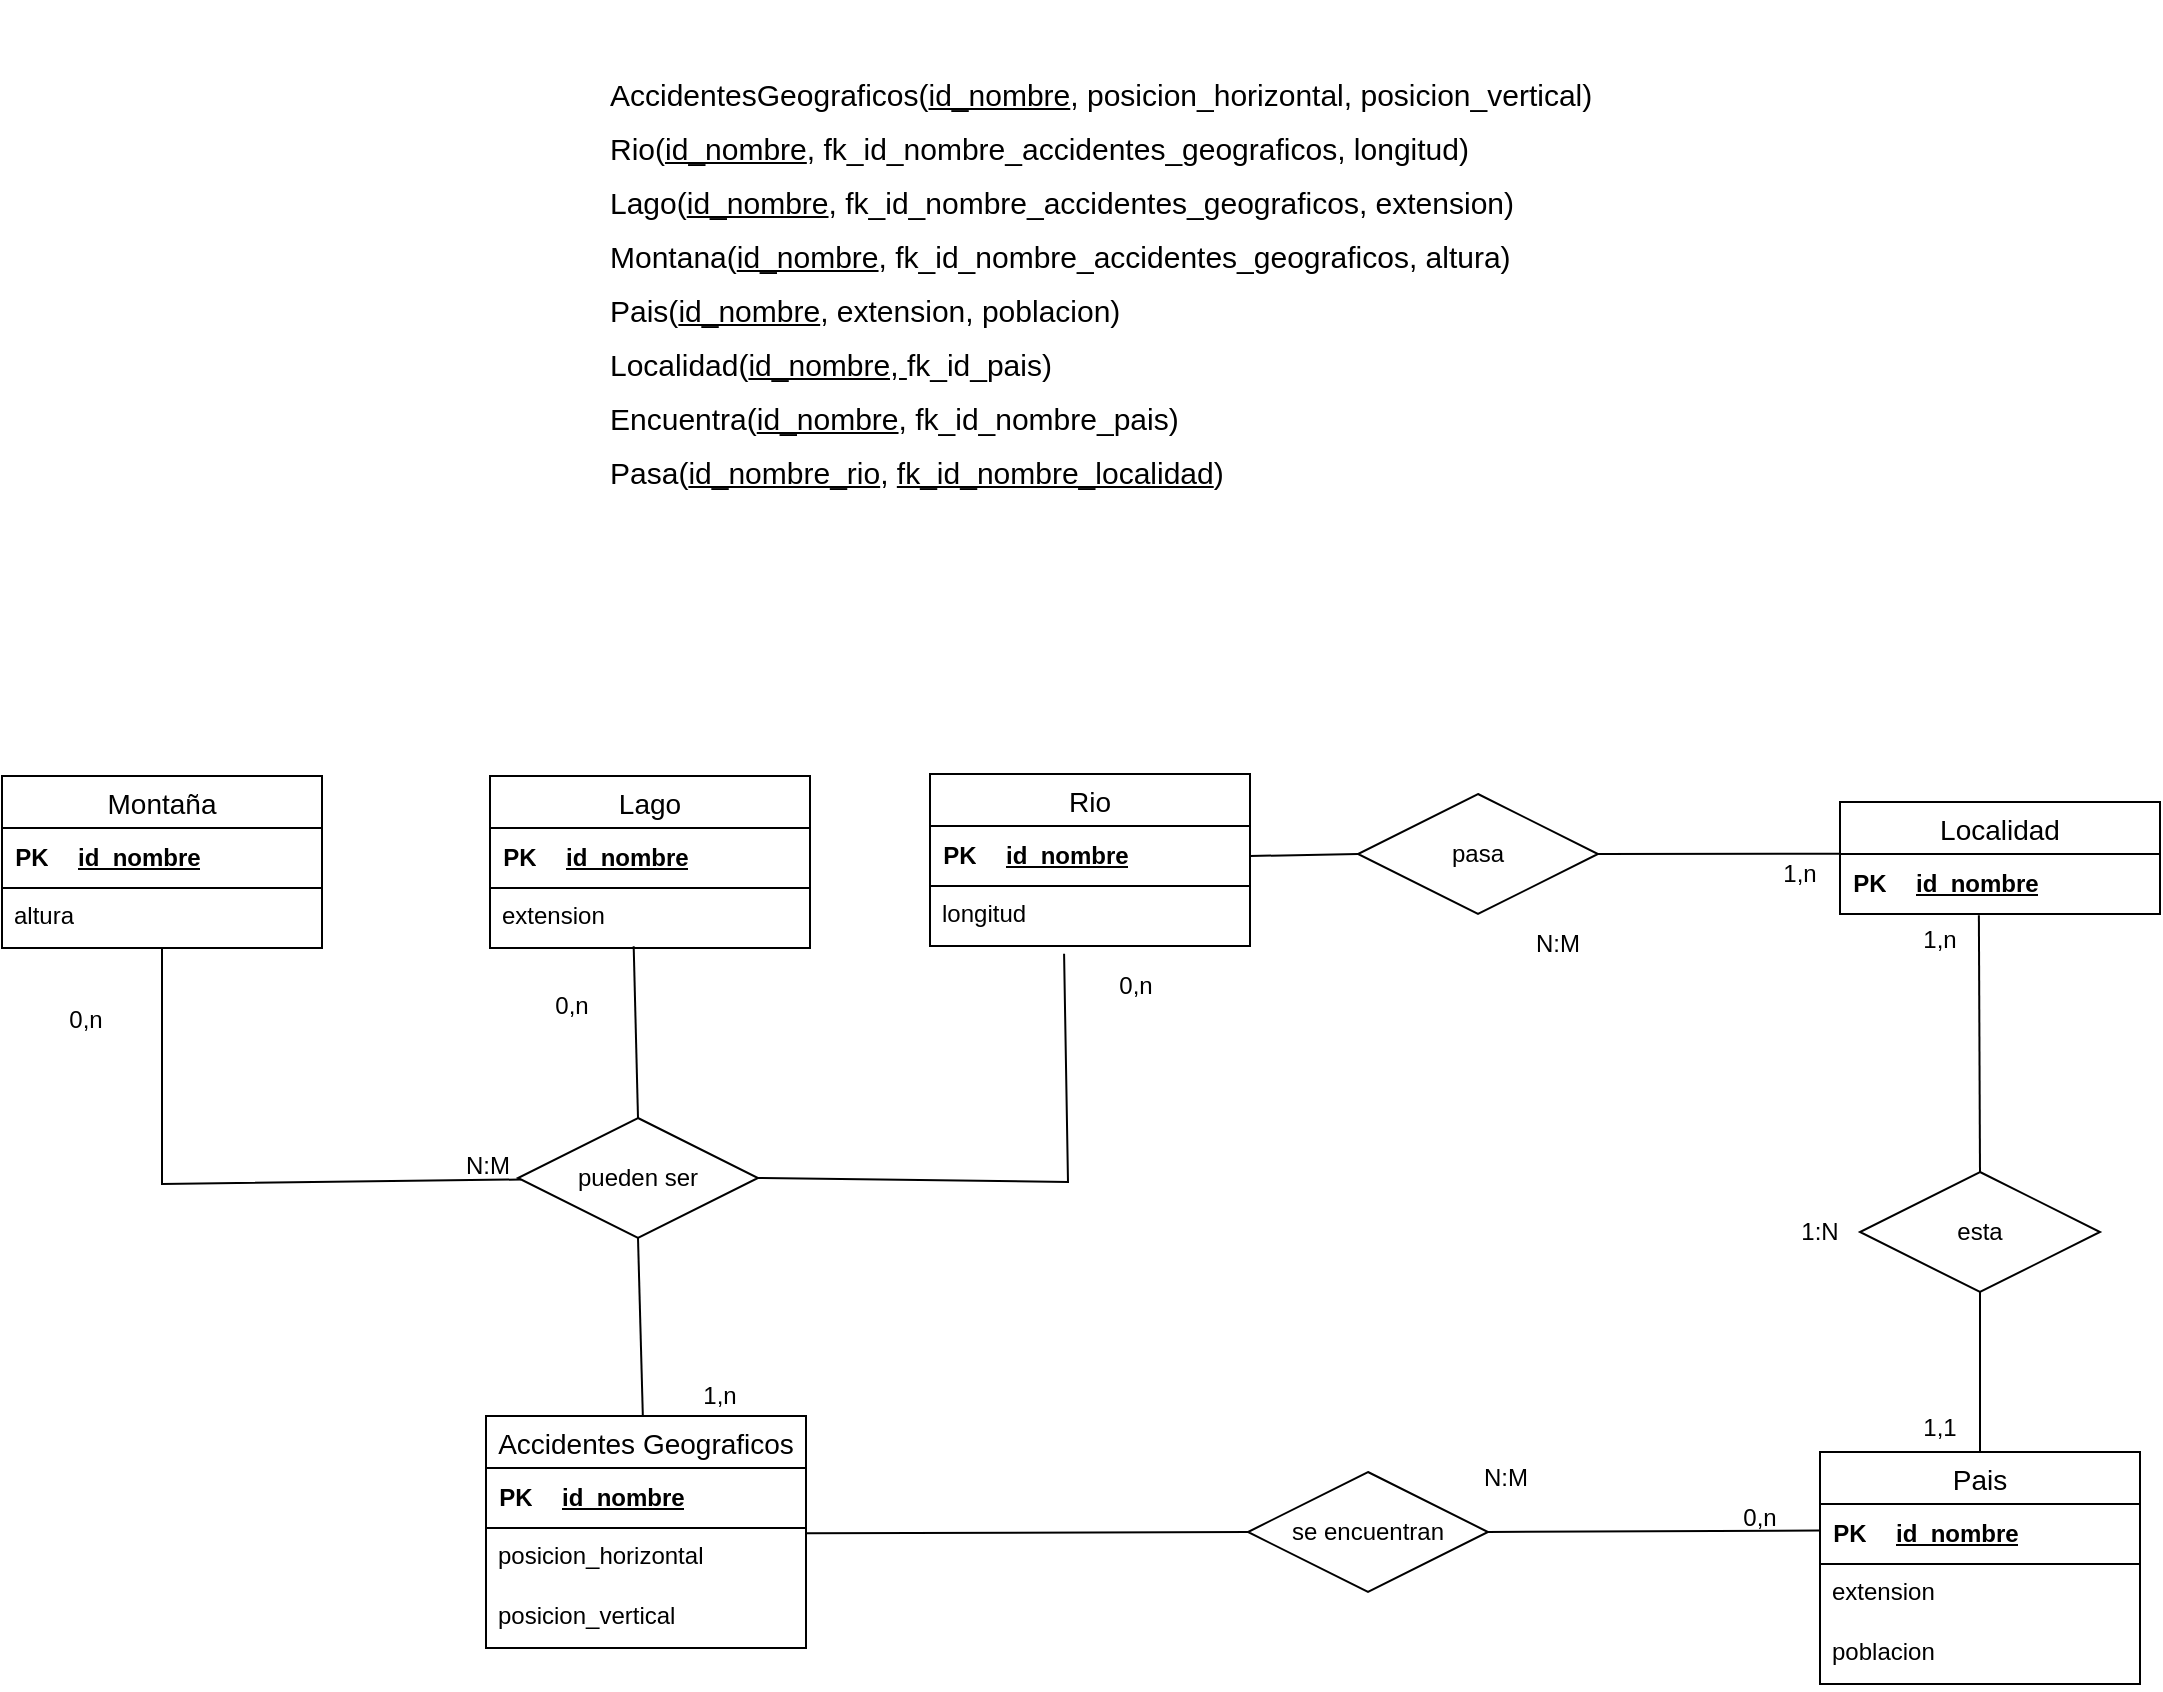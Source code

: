 <mxfile version="22.0.4" type="github">
  <diagram name="Pàgina-1" id="fNuKYipohuwmBNW-ummW">
    <mxGraphModel dx="2886" dy="2299" grid="0" gridSize="10" guides="1" tooltips="1" connect="1" arrows="1" fold="1" page="1" pageScale="1" pageWidth="827" pageHeight="1169" math="0" shadow="0">
      <root>
        <mxCell id="0" />
        <mxCell id="1" parent="0" />
        <mxCell id="CC2uQ2NCxqGmEXAUNFs_-1" value="Accidentes Geograficos" style="swimlane;fontStyle=0;childLayout=stackLayout;horizontal=1;startSize=26;horizontalStack=0;resizeParent=1;resizeParentMax=0;resizeLast=0;collapsible=1;marginBottom=0;align=center;fontSize=14;" parent="1" vertex="1">
          <mxGeometry x="-345" y="-384" width="160" height="116" as="geometry" />
        </mxCell>
        <mxCell id="CC2uQ2NCxqGmEXAUNFs_-29" value="" style="shape=table;startSize=0;container=1;collapsible=1;childLayout=tableLayout;fixedRows=1;rowLines=0;fontStyle=0;align=center;resizeLast=1;strokeColor=none;fillColor=none;collapsible=0;" parent="CC2uQ2NCxqGmEXAUNFs_-1" vertex="1">
          <mxGeometry y="26" width="160" height="30" as="geometry" />
        </mxCell>
        <mxCell id="CC2uQ2NCxqGmEXAUNFs_-30" value="" style="shape=tableRow;horizontal=0;startSize=0;swimlaneHead=0;swimlaneBody=0;fillColor=none;collapsible=0;dropTarget=0;points=[[0,0.5],[1,0.5]];portConstraint=eastwest;top=0;left=0;right=0;bottom=1;" parent="CC2uQ2NCxqGmEXAUNFs_-29" vertex="1">
          <mxGeometry width="160" height="30" as="geometry" />
        </mxCell>
        <mxCell id="CC2uQ2NCxqGmEXAUNFs_-31" value="PK" style="shape=partialRectangle;connectable=0;fillColor=none;top=0;left=0;bottom=0;right=0;fontStyle=1;overflow=hidden;whiteSpace=wrap;html=1;" parent="CC2uQ2NCxqGmEXAUNFs_-30" vertex="1">
          <mxGeometry width="30" height="30" as="geometry">
            <mxRectangle width="30" height="30" as="alternateBounds" />
          </mxGeometry>
        </mxCell>
        <mxCell id="CC2uQ2NCxqGmEXAUNFs_-32" value="id_nombre" style="shape=partialRectangle;connectable=0;fillColor=none;top=0;left=0;bottom=0;right=0;align=left;spacingLeft=6;fontStyle=5;overflow=hidden;whiteSpace=wrap;html=1;" parent="CC2uQ2NCxqGmEXAUNFs_-30" vertex="1">
          <mxGeometry x="30" width="130" height="30" as="geometry">
            <mxRectangle width="130" height="30" as="alternateBounds" />
          </mxGeometry>
        </mxCell>
        <mxCell id="CC2uQ2NCxqGmEXAUNFs_-2" value="posicion_horizontal" style="text;strokeColor=none;fillColor=none;spacingLeft=4;spacingRight=4;overflow=hidden;rotatable=0;points=[[0,0.5],[1,0.5]];portConstraint=eastwest;fontSize=12;whiteSpace=wrap;html=1;" parent="CC2uQ2NCxqGmEXAUNFs_-1" vertex="1">
          <mxGeometry y="56" width="160" height="30" as="geometry" />
        </mxCell>
        <mxCell id="CC2uQ2NCxqGmEXAUNFs_-3" value="posicion_vertical" style="text;strokeColor=none;fillColor=none;spacingLeft=4;spacingRight=4;overflow=hidden;rotatable=0;points=[[0,0.5],[1,0.5]];portConstraint=eastwest;fontSize=12;whiteSpace=wrap;html=1;" parent="CC2uQ2NCxqGmEXAUNFs_-1" vertex="1">
          <mxGeometry y="86" width="160" height="30" as="geometry" />
        </mxCell>
        <mxCell id="CC2uQ2NCxqGmEXAUNFs_-21" value="Pais" style="swimlane;fontStyle=0;childLayout=stackLayout;horizontal=1;startSize=26;horizontalStack=0;resizeParent=1;resizeParentMax=0;resizeLast=0;collapsible=1;marginBottom=0;align=center;fontSize=14;" parent="1" vertex="1">
          <mxGeometry x="322" y="-366" width="160" height="116" as="geometry" />
        </mxCell>
        <mxCell id="CC2uQ2NCxqGmEXAUNFs_-46" value="" style="shape=table;startSize=0;container=1;collapsible=1;childLayout=tableLayout;fixedRows=1;rowLines=0;fontStyle=0;align=center;resizeLast=1;strokeColor=none;fillColor=none;collapsible=0;" parent="CC2uQ2NCxqGmEXAUNFs_-21" vertex="1">
          <mxGeometry y="26" width="160" height="30" as="geometry" />
        </mxCell>
        <mxCell id="CC2uQ2NCxqGmEXAUNFs_-47" value="" style="shape=tableRow;horizontal=0;startSize=0;swimlaneHead=0;swimlaneBody=0;fillColor=none;collapsible=0;dropTarget=0;points=[[0,0.5],[1,0.5]];portConstraint=eastwest;top=0;left=0;right=0;bottom=1;" parent="CC2uQ2NCxqGmEXAUNFs_-46" vertex="1">
          <mxGeometry width="160" height="30" as="geometry" />
        </mxCell>
        <mxCell id="CC2uQ2NCxqGmEXAUNFs_-48" value="PK" style="shape=partialRectangle;connectable=0;fillColor=none;top=0;left=0;bottom=0;right=0;fontStyle=1;overflow=hidden;whiteSpace=wrap;html=1;" parent="CC2uQ2NCxqGmEXAUNFs_-47" vertex="1">
          <mxGeometry width="30" height="30" as="geometry">
            <mxRectangle width="30" height="30" as="alternateBounds" />
          </mxGeometry>
        </mxCell>
        <mxCell id="CC2uQ2NCxqGmEXAUNFs_-49" value="id_nombre" style="shape=partialRectangle;connectable=0;fillColor=none;top=0;left=0;bottom=0;right=0;align=left;spacingLeft=6;fontStyle=5;overflow=hidden;whiteSpace=wrap;html=1;" parent="CC2uQ2NCxqGmEXAUNFs_-47" vertex="1">
          <mxGeometry x="30" width="130" height="30" as="geometry">
            <mxRectangle width="130" height="30" as="alternateBounds" />
          </mxGeometry>
        </mxCell>
        <mxCell id="CC2uQ2NCxqGmEXAUNFs_-22" value="extension" style="text;strokeColor=none;fillColor=none;spacingLeft=4;spacingRight=4;overflow=hidden;rotatable=0;points=[[0,0.5],[1,0.5]];portConstraint=eastwest;fontSize=12;whiteSpace=wrap;html=1;" parent="CC2uQ2NCxqGmEXAUNFs_-21" vertex="1">
          <mxGeometry y="56" width="160" height="30" as="geometry" />
        </mxCell>
        <mxCell id="CC2uQ2NCxqGmEXAUNFs_-23" value="poblacion" style="text;strokeColor=none;fillColor=none;spacingLeft=4;spacingRight=4;overflow=hidden;rotatable=0;points=[[0,0.5],[1,0.5]];portConstraint=eastwest;fontSize=12;whiteSpace=wrap;html=1;" parent="CC2uQ2NCxqGmEXAUNFs_-21" vertex="1">
          <mxGeometry y="86" width="160" height="30" as="geometry" />
        </mxCell>
        <mxCell id="CC2uQ2NCxqGmEXAUNFs_-25" value="Localidad" style="swimlane;fontStyle=0;childLayout=stackLayout;horizontal=1;startSize=26;horizontalStack=0;resizeParent=1;resizeParentMax=0;resizeLast=0;collapsible=1;marginBottom=0;align=center;fontSize=14;" parent="1" vertex="1">
          <mxGeometry x="332" y="-691" width="160" height="56" as="geometry" />
        </mxCell>
        <mxCell id="CC2uQ2NCxqGmEXAUNFs_-50" value="" style="shape=table;startSize=0;container=1;collapsible=1;childLayout=tableLayout;fixedRows=1;rowLines=0;fontStyle=0;align=center;resizeLast=1;strokeColor=none;fillColor=none;collapsible=0;" parent="CC2uQ2NCxqGmEXAUNFs_-25" vertex="1">
          <mxGeometry y="26" width="160" height="30" as="geometry" />
        </mxCell>
        <mxCell id="CC2uQ2NCxqGmEXAUNFs_-51" value="" style="shape=tableRow;horizontal=0;startSize=0;swimlaneHead=0;swimlaneBody=0;fillColor=none;collapsible=0;dropTarget=0;points=[[0,0.5],[1,0.5]];portConstraint=eastwest;top=0;left=0;right=0;bottom=1;" parent="CC2uQ2NCxqGmEXAUNFs_-50" vertex="1">
          <mxGeometry width="160" height="30" as="geometry" />
        </mxCell>
        <mxCell id="CC2uQ2NCxqGmEXAUNFs_-52" value="PK" style="shape=partialRectangle;connectable=0;fillColor=none;top=0;left=0;bottom=0;right=0;fontStyle=1;overflow=hidden;whiteSpace=wrap;html=1;" parent="CC2uQ2NCxqGmEXAUNFs_-51" vertex="1">
          <mxGeometry width="30" height="30" as="geometry">
            <mxRectangle width="30" height="30" as="alternateBounds" />
          </mxGeometry>
        </mxCell>
        <mxCell id="CC2uQ2NCxqGmEXAUNFs_-53" value="id_nombre" style="shape=partialRectangle;connectable=0;fillColor=none;top=0;left=0;bottom=0;right=0;align=left;spacingLeft=6;fontStyle=5;overflow=hidden;whiteSpace=wrap;html=1;" parent="CC2uQ2NCxqGmEXAUNFs_-51" vertex="1">
          <mxGeometry x="30" width="130" height="30" as="geometry">
            <mxRectangle width="130" height="30" as="alternateBounds" />
          </mxGeometry>
        </mxCell>
        <mxCell id="CC2uQ2NCxqGmEXAUNFs_-54" value="se encuentran" style="shape=rhombus;perimeter=rhombusPerimeter;whiteSpace=wrap;html=1;align=center;" parent="1" vertex="1">
          <mxGeometry x="36" y="-356" width="120" height="60" as="geometry" />
        </mxCell>
        <mxCell id="CC2uQ2NCxqGmEXAUNFs_-55" value="pasa" style="shape=rhombus;perimeter=rhombusPerimeter;whiteSpace=wrap;html=1;align=center;" parent="1" vertex="1">
          <mxGeometry x="91" y="-695" width="120" height="60" as="geometry" />
        </mxCell>
        <mxCell id="CC2uQ2NCxqGmEXAUNFs_-56" value="" style="endArrow=none;html=1;rounded=0;entryX=0.999;entryY=0.089;entryDx=0;entryDy=0;exitX=0;exitY=0.5;exitDx=0;exitDy=0;entryPerimeter=0;" parent="1" source="CC2uQ2NCxqGmEXAUNFs_-54" target="CC2uQ2NCxqGmEXAUNFs_-2" edge="1">
          <mxGeometry relative="1" as="geometry">
            <mxPoint x="-73" y="-316" as="sourcePoint" />
            <mxPoint x="407" y="-276" as="targetPoint" />
          </mxGeometry>
        </mxCell>
        <mxCell id="CC2uQ2NCxqGmEXAUNFs_-64" value="" style="endArrow=none;html=1;rounded=0;entryX=-0.001;entryY=0.443;entryDx=0;entryDy=0;exitX=1;exitY=0.5;exitDx=0;exitDy=0;entryPerimeter=0;" parent="1" source="CC2uQ2NCxqGmEXAUNFs_-54" target="CC2uQ2NCxqGmEXAUNFs_-47" edge="1">
          <mxGeometry relative="1" as="geometry">
            <mxPoint x="172" y="-196" as="sourcePoint" />
            <mxPoint x="332" y="-196" as="targetPoint" />
          </mxGeometry>
        </mxCell>
        <mxCell id="CC2uQ2NCxqGmEXAUNFs_-65" value="esta" style="shape=rhombus;perimeter=rhombusPerimeter;whiteSpace=wrap;html=1;align=center;" parent="1" vertex="1">
          <mxGeometry x="342" y="-506" width="120" height="60" as="geometry" />
        </mxCell>
        <mxCell id="CC2uQ2NCxqGmEXAUNFs_-66" value="" style="endArrow=none;html=1;rounded=0;entryX=0.5;entryY=0;entryDx=0;entryDy=0;exitX=0.434;exitY=1.021;exitDx=0;exitDy=0;exitPerimeter=0;" parent="1" source="CC2uQ2NCxqGmEXAUNFs_-51" target="CC2uQ2NCxqGmEXAUNFs_-65" edge="1">
          <mxGeometry relative="1" as="geometry">
            <mxPoint x="402" y="-586" as="sourcePoint" />
            <mxPoint x="192" y="-356" as="targetPoint" />
          </mxGeometry>
        </mxCell>
        <mxCell id="CC2uQ2NCxqGmEXAUNFs_-67" value="" style="endArrow=none;html=1;rounded=0;entryX=0.5;entryY=0;entryDx=0;entryDy=0;exitX=0.5;exitY=1;exitDx=0;exitDy=0;" parent="1" source="CC2uQ2NCxqGmEXAUNFs_-65" target="CC2uQ2NCxqGmEXAUNFs_-21" edge="1">
          <mxGeometry relative="1" as="geometry">
            <mxPoint x="372" y="-466" as="sourcePoint" />
            <mxPoint x="373" y="-383" as="targetPoint" />
          </mxGeometry>
        </mxCell>
        <mxCell id="CC2uQ2NCxqGmEXAUNFs_-68" value="1,n" style="text;html=1;strokeColor=none;fillColor=none;align=center;verticalAlign=middle;whiteSpace=wrap;rounded=0;" parent="1" vertex="1">
          <mxGeometry x="-258" y="-409" width="60" height="30" as="geometry" />
        </mxCell>
        <mxCell id="CC2uQ2NCxqGmEXAUNFs_-74" value="0,n" style="text;html=1;strokeColor=none;fillColor=none;align=center;verticalAlign=middle;whiteSpace=wrap;rounded=0;" parent="1" vertex="1">
          <mxGeometry x="262" y="-346" width="60" height="25" as="geometry" />
        </mxCell>
        <mxCell id="CC2uQ2NCxqGmEXAUNFs_-76" value="1,n" style="text;html=1;strokeColor=none;fillColor=none;align=center;verticalAlign=middle;whiteSpace=wrap;rounded=0;" parent="1" vertex="1">
          <mxGeometry x="352" y="-635" width="60" height="25" as="geometry" />
        </mxCell>
        <mxCell id="CC2uQ2NCxqGmEXAUNFs_-77" value="1:N" style="text;html=1;strokeColor=none;fillColor=none;align=center;verticalAlign=middle;whiteSpace=wrap;rounded=0;" parent="1" vertex="1">
          <mxGeometry x="292" y="-488.5" width="60" height="25" as="geometry" />
        </mxCell>
        <mxCell id="CC2uQ2NCxqGmEXAUNFs_-78" value="1,1" style="text;html=1;strokeColor=none;fillColor=none;align=center;verticalAlign=middle;whiteSpace=wrap;rounded=0;" parent="1" vertex="1">
          <mxGeometry x="352" y="-391" width="60" height="25" as="geometry" />
        </mxCell>
        <mxCell id="CC2uQ2NCxqGmEXAUNFs_-79" value="N:M" style="text;html=1;strokeColor=none;fillColor=none;align=center;verticalAlign=middle;whiteSpace=wrap;rounded=0;" parent="1" vertex="1">
          <mxGeometry x="135" y="-366" width="60" height="25" as="geometry" />
        </mxCell>
        <mxCell id="CC2uQ2NCxqGmEXAUNFs_-84" value="" style="endArrow=none;html=1;rounded=0;entryX=0;entryY=0.5;entryDx=0;entryDy=0;exitX=1;exitY=0.5;exitDx=0;exitDy=0;" parent="1" source="wyWxQNiuwEGUKCcVg-2b-4" target="CC2uQ2NCxqGmEXAUNFs_-55" edge="1">
          <mxGeometry relative="1" as="geometry">
            <mxPoint x="-48" y="-396" as="sourcePoint" />
            <mxPoint x="112" y="-396" as="targetPoint" />
            <Array as="points" />
          </mxGeometry>
        </mxCell>
        <mxCell id="CC2uQ2NCxqGmEXAUNFs_-85" value="" style="endArrow=none;html=1;rounded=0;exitX=1;exitY=0.5;exitDx=0;exitDy=0;entryX=-0.002;entryY=-0.003;entryDx=0;entryDy=0;entryPerimeter=0;" parent="1" source="CC2uQ2NCxqGmEXAUNFs_-55" target="CC2uQ2NCxqGmEXAUNFs_-51" edge="1">
          <mxGeometry relative="1" as="geometry">
            <mxPoint x="-48" y="-425" as="sourcePoint" />
            <mxPoint x="112" y="-425" as="targetPoint" />
          </mxGeometry>
        </mxCell>
        <mxCell id="CC2uQ2NCxqGmEXAUNFs_-87" value="N:M" style="text;html=1;strokeColor=none;fillColor=none;align=center;verticalAlign=middle;whiteSpace=wrap;rounded=0;" parent="1" vertex="1">
          <mxGeometry x="161" y="-635" width="60" height="30" as="geometry" />
        </mxCell>
        <mxCell id="CC2uQ2NCxqGmEXAUNFs_-88" value="1,n" style="text;html=1;strokeColor=none;fillColor=none;align=center;verticalAlign=middle;whiteSpace=wrap;rounded=0;" parent="1" vertex="1">
          <mxGeometry x="282" y="-670" width="60" height="30" as="geometry" />
        </mxCell>
        <mxCell id="gfX3S7Sh2GTJZkF-x7yi-2" value="&lt;div style=&quot;text-align: justify; line-height: 180%; font-size: 15px;&quot;&gt;&lt;font style=&quot;font-size: 15px;&quot;&gt;&lt;span style=&quot;background-color: initial;&quot;&gt;AccidentesGeograficos(&lt;/span&gt;&lt;u style=&quot;background-color: initial;&quot;&gt;id_nombre&lt;/u&gt;&lt;span style=&quot;background-color: initial;&quot;&gt;, posicion_horizontal, posicion_vertical)&lt;/span&gt;&lt;/font&gt;&lt;/div&gt;&lt;div style=&quot;text-align: justify; line-height: 180%; font-size: 15px;&quot;&gt;&lt;font style=&quot;font-size: 15px;&quot;&gt;&lt;span style=&quot;background-color: initial;&quot;&gt;Rio(&lt;/span&gt;&lt;u style=&quot;background-color: initial;&quot;&gt;id_nombre&lt;/u&gt;,&amp;nbsp;&lt;/font&gt;&lt;span style=&quot;background-color: initial;&quot;&gt;fk_id_nombre_accidentes_geograficos,&amp;nbsp;&lt;/span&gt;&lt;span style=&quot;background-color: initial;&quot;&gt;longitud)&lt;/span&gt;&lt;/div&gt;&lt;div style=&quot;text-align: justify; line-height: 180%; font-size: 15px;&quot;&gt;&lt;font style=&quot;font-size: 15px;&quot;&gt;&lt;span style=&quot;background-color: initial;&quot;&gt;Lago(&lt;/span&gt;&lt;u style=&quot;background-color: initial;&quot;&gt;id_nombre&lt;/u&gt;,&amp;nbsp;&lt;/font&gt;&lt;span style=&quot;background-color: initial;&quot;&gt;fk_id_nombre_accidentes_geograficos&lt;/span&gt;&lt;span style=&quot;background-color: initial;&quot;&gt;, extension)&lt;/span&gt;&lt;/div&gt;&lt;div style=&quot;text-align: justify; line-height: 180%; font-size: 15px;&quot;&gt;&lt;font style=&quot;font-size: 15px;&quot;&gt;&lt;span style=&quot;background-color: initial;&quot;&gt;Montana(&lt;/span&gt;&lt;u style=&quot;background-color: initial;&quot;&gt;id_nombre&lt;/u&gt;,&amp;nbsp;&lt;/font&gt;&lt;span style=&quot;background-color: initial;&quot;&gt;fk_id_nombre_accidentes_geograficos,&amp;nbsp;&lt;/span&gt;&lt;span style=&quot;background-color: initial;&quot;&gt;altura)&lt;/span&gt;&lt;/div&gt;&lt;div style=&quot;text-align: justify; line-height: 180%; font-size: 15px;&quot;&gt;&lt;font style=&quot;font-size: 15px;&quot;&gt;&lt;span style=&quot;background-color: initial;&quot;&gt;Pais(&lt;/span&gt;&lt;u style=&quot;background-color: initial;&quot;&gt;id_nombre&lt;/u&gt;&lt;span style=&quot;background-color: initial;&quot;&gt;, extension, poblacion)&lt;/span&gt;&lt;/font&gt;&lt;/div&gt;&lt;div style=&quot;text-align: justify; line-height: 180%; font-size: 15px;&quot;&gt;&lt;font style=&quot;font-size: 15px;&quot;&gt;Localidad(&lt;u style=&quot;border-color: var(--border-color); background-color: initial;&quot;&gt;id_nombre, &lt;/u&gt;&lt;span style=&quot;border-color: var(--border-color); background-color: initial;&quot;&gt;fk_id_pais&lt;/span&gt;&lt;span style=&quot;border-color: var(--border-color); background-color: initial;&quot;&gt;)&lt;/span&gt;&lt;span style=&quot;background-color: initial;&quot;&gt;&lt;br&gt;&lt;/span&gt;&lt;/font&gt;&lt;/div&gt;&lt;div style=&quot;text-align: justify; line-height: 180%; font-size: 15px;&quot;&gt;&lt;font style=&quot;font-size: 15px;&quot;&gt;&lt;span style=&quot;background-color: initial;&quot;&gt;Encuentra(&lt;/span&gt;&lt;u style=&quot;background-color: initial;&quot;&gt;id_nombre&lt;/u&gt;&lt;span style=&quot;background-color: initial;&quot;&gt;, fk_id_nombre_pais)&lt;/span&gt;&lt;/font&gt;&lt;/div&gt;&lt;div style=&quot;text-align: justify; line-height: 180%; font-size: 15px;&quot;&gt;&lt;font style=&quot;font-size: 15px;&quot;&gt;Pasa(&lt;u style=&quot;border-color: var(--border-color); background-color: initial;&quot;&gt;id_nombre_rio&lt;/u&gt;&lt;span style=&quot;border-color: var(--border-color); background-color: initial;&quot;&gt;,&amp;nbsp;&lt;u style=&quot;border-color: var(--border-color);&quot;&gt;fk_id_nombre_localidad&lt;/u&gt;)&lt;/span&gt;&lt;span style=&quot;background-color: initial;&quot;&gt;&lt;br&gt;&lt;/span&gt;&lt;/font&gt;&lt;/div&gt;" style="text;html=1;strokeColor=none;fillColor=none;align=left;verticalAlign=middle;whiteSpace=wrap;rounded=0;" parent="1" vertex="1">
          <mxGeometry x="-285" y="-1092" width="645" height="281" as="geometry" />
        </mxCell>
        <mxCell id="wyWxQNiuwEGUKCcVg-2b-2" value="Rio" style="swimlane;fontStyle=0;childLayout=stackLayout;horizontal=1;startSize=26;horizontalStack=0;resizeParent=1;resizeParentMax=0;resizeLast=0;collapsible=1;marginBottom=0;align=center;fontSize=14;" vertex="1" parent="1">
          <mxGeometry x="-123" y="-705" width="160" height="86" as="geometry" />
        </mxCell>
        <mxCell id="wyWxQNiuwEGUKCcVg-2b-3" value="" style="shape=table;startSize=0;container=1;collapsible=1;childLayout=tableLayout;fixedRows=1;rowLines=0;fontStyle=0;align=center;resizeLast=1;strokeColor=none;fillColor=none;collapsible=0;" vertex="1" parent="wyWxQNiuwEGUKCcVg-2b-2">
          <mxGeometry y="26" width="160" height="30" as="geometry" />
        </mxCell>
        <mxCell id="wyWxQNiuwEGUKCcVg-2b-4" value="" style="shape=tableRow;horizontal=0;startSize=0;swimlaneHead=0;swimlaneBody=0;fillColor=none;collapsible=0;dropTarget=0;points=[[0,0.5],[1,0.5]];portConstraint=eastwest;top=0;left=0;right=0;bottom=1;" vertex="1" parent="wyWxQNiuwEGUKCcVg-2b-3">
          <mxGeometry width="160" height="30" as="geometry" />
        </mxCell>
        <mxCell id="wyWxQNiuwEGUKCcVg-2b-5" value="PK" style="shape=partialRectangle;connectable=0;fillColor=none;top=0;left=0;bottom=0;right=0;fontStyle=1;overflow=hidden;whiteSpace=wrap;html=1;" vertex="1" parent="wyWxQNiuwEGUKCcVg-2b-4">
          <mxGeometry width="30" height="30" as="geometry">
            <mxRectangle width="30" height="30" as="alternateBounds" />
          </mxGeometry>
        </mxCell>
        <mxCell id="wyWxQNiuwEGUKCcVg-2b-6" value="id_nombre" style="shape=partialRectangle;connectable=0;fillColor=none;top=0;left=0;bottom=0;right=0;align=left;spacingLeft=6;fontStyle=5;overflow=hidden;whiteSpace=wrap;html=1;" vertex="1" parent="wyWxQNiuwEGUKCcVg-2b-4">
          <mxGeometry x="30" width="130" height="30" as="geometry">
            <mxRectangle width="130" height="30" as="alternateBounds" />
          </mxGeometry>
        </mxCell>
        <mxCell id="wyWxQNiuwEGUKCcVg-2b-7" value="longitud" style="text;strokeColor=none;fillColor=none;spacingLeft=4;spacingRight=4;overflow=hidden;rotatable=0;points=[[0,0.5],[1,0.5]];portConstraint=eastwest;fontSize=12;whiteSpace=wrap;html=1;" vertex="1" parent="wyWxQNiuwEGUKCcVg-2b-2">
          <mxGeometry y="56" width="160" height="30" as="geometry" />
        </mxCell>
        <mxCell id="wyWxQNiuwEGUKCcVg-2b-8" value="Lago" style="swimlane;fontStyle=0;childLayout=stackLayout;horizontal=1;startSize=26;horizontalStack=0;resizeParent=1;resizeParentMax=0;resizeLast=0;collapsible=1;marginBottom=0;align=center;fontSize=14;" vertex="1" parent="1">
          <mxGeometry x="-343" y="-704" width="160" height="86" as="geometry" />
        </mxCell>
        <mxCell id="wyWxQNiuwEGUKCcVg-2b-9" value="" style="shape=table;startSize=0;container=1;collapsible=1;childLayout=tableLayout;fixedRows=1;rowLines=0;fontStyle=0;align=center;resizeLast=1;strokeColor=none;fillColor=none;collapsible=0;" vertex="1" parent="wyWxQNiuwEGUKCcVg-2b-8">
          <mxGeometry y="26" width="160" height="30" as="geometry" />
        </mxCell>
        <mxCell id="wyWxQNiuwEGUKCcVg-2b-10" value="" style="shape=tableRow;horizontal=0;startSize=0;swimlaneHead=0;swimlaneBody=0;fillColor=none;collapsible=0;dropTarget=0;points=[[0,0.5],[1,0.5]];portConstraint=eastwest;top=0;left=0;right=0;bottom=1;" vertex="1" parent="wyWxQNiuwEGUKCcVg-2b-9">
          <mxGeometry width="160" height="30" as="geometry" />
        </mxCell>
        <mxCell id="wyWxQNiuwEGUKCcVg-2b-11" value="PK" style="shape=partialRectangle;connectable=0;fillColor=none;top=0;left=0;bottom=0;right=0;fontStyle=1;overflow=hidden;whiteSpace=wrap;html=1;" vertex="1" parent="wyWxQNiuwEGUKCcVg-2b-10">
          <mxGeometry width="30" height="30" as="geometry">
            <mxRectangle width="30" height="30" as="alternateBounds" />
          </mxGeometry>
        </mxCell>
        <mxCell id="wyWxQNiuwEGUKCcVg-2b-12" value="id_nombre" style="shape=partialRectangle;connectable=0;fillColor=none;top=0;left=0;bottom=0;right=0;align=left;spacingLeft=6;fontStyle=5;overflow=hidden;whiteSpace=wrap;html=1;" vertex="1" parent="wyWxQNiuwEGUKCcVg-2b-10">
          <mxGeometry x="30" width="130" height="30" as="geometry">
            <mxRectangle width="130" height="30" as="alternateBounds" />
          </mxGeometry>
        </mxCell>
        <mxCell id="wyWxQNiuwEGUKCcVg-2b-13" value="extension" style="text;strokeColor=none;fillColor=none;spacingLeft=4;spacingRight=4;overflow=hidden;rotatable=0;points=[[0,0.5],[1,0.5]];portConstraint=eastwest;fontSize=12;whiteSpace=wrap;html=1;" vertex="1" parent="wyWxQNiuwEGUKCcVg-2b-8">
          <mxGeometry y="56" width="160" height="30" as="geometry" />
        </mxCell>
        <mxCell id="wyWxQNiuwEGUKCcVg-2b-14" value="Montaña" style="swimlane;fontStyle=0;childLayout=stackLayout;horizontal=1;startSize=26;horizontalStack=0;resizeParent=1;resizeParentMax=0;resizeLast=0;collapsible=1;marginBottom=0;align=center;fontSize=14;" vertex="1" parent="1">
          <mxGeometry x="-587" y="-704" width="160" height="86" as="geometry" />
        </mxCell>
        <mxCell id="wyWxQNiuwEGUKCcVg-2b-15" value="" style="shape=table;startSize=0;container=1;collapsible=1;childLayout=tableLayout;fixedRows=1;rowLines=0;fontStyle=0;align=center;resizeLast=1;strokeColor=none;fillColor=none;collapsible=0;" vertex="1" parent="wyWxQNiuwEGUKCcVg-2b-14">
          <mxGeometry y="26" width="160" height="30" as="geometry" />
        </mxCell>
        <mxCell id="wyWxQNiuwEGUKCcVg-2b-16" value="" style="shape=tableRow;horizontal=0;startSize=0;swimlaneHead=0;swimlaneBody=0;fillColor=none;collapsible=0;dropTarget=0;points=[[0,0.5],[1,0.5]];portConstraint=eastwest;top=0;left=0;right=0;bottom=1;" vertex="1" parent="wyWxQNiuwEGUKCcVg-2b-15">
          <mxGeometry width="160" height="30" as="geometry" />
        </mxCell>
        <mxCell id="wyWxQNiuwEGUKCcVg-2b-17" value="PK" style="shape=partialRectangle;connectable=0;fillColor=none;top=0;left=0;bottom=0;right=0;fontStyle=1;overflow=hidden;whiteSpace=wrap;html=1;" vertex="1" parent="wyWxQNiuwEGUKCcVg-2b-16">
          <mxGeometry width="30" height="30" as="geometry">
            <mxRectangle width="30" height="30" as="alternateBounds" />
          </mxGeometry>
        </mxCell>
        <mxCell id="wyWxQNiuwEGUKCcVg-2b-18" value="id_nombre" style="shape=partialRectangle;connectable=0;fillColor=none;top=0;left=0;bottom=0;right=0;align=left;spacingLeft=6;fontStyle=5;overflow=hidden;whiteSpace=wrap;html=1;" vertex="1" parent="wyWxQNiuwEGUKCcVg-2b-16">
          <mxGeometry x="30" width="130" height="30" as="geometry">
            <mxRectangle width="130" height="30" as="alternateBounds" />
          </mxGeometry>
        </mxCell>
        <mxCell id="wyWxQNiuwEGUKCcVg-2b-19" value="altura" style="text;strokeColor=none;fillColor=none;spacingLeft=4;spacingRight=4;overflow=hidden;rotatable=0;points=[[0,0.5],[1,0.5]];portConstraint=eastwest;fontSize=12;whiteSpace=wrap;html=1;" vertex="1" parent="wyWxQNiuwEGUKCcVg-2b-14">
          <mxGeometry y="56" width="160" height="30" as="geometry" />
        </mxCell>
        <mxCell id="wyWxQNiuwEGUKCcVg-2b-20" value="pueden ser" style="shape=rhombus;perimeter=rhombusPerimeter;whiteSpace=wrap;html=1;align=center;" vertex="1" parent="1">
          <mxGeometry x="-329" y="-533" width="120" height="60" as="geometry" />
        </mxCell>
        <mxCell id="wyWxQNiuwEGUKCcVg-2b-22" value="N:M" style="text;html=1;strokeColor=none;fillColor=none;align=center;verticalAlign=middle;whiteSpace=wrap;rounded=0;" vertex="1" parent="1">
          <mxGeometry x="-374" y="-524" width="60" height="30" as="geometry" />
        </mxCell>
        <mxCell id="wyWxQNiuwEGUKCcVg-2b-23" value="0,n" style="text;html=1;strokeColor=none;fillColor=none;align=center;verticalAlign=middle;whiteSpace=wrap;rounded=0;" vertex="1" parent="1">
          <mxGeometry x="-332" y="-604" width="60" height="30" as="geometry" />
        </mxCell>
        <mxCell id="wyWxQNiuwEGUKCcVg-2b-26" value="0,n" style="text;html=1;strokeColor=none;fillColor=none;align=center;verticalAlign=middle;whiteSpace=wrap;rounded=0;" vertex="1" parent="1">
          <mxGeometry x="-50" y="-614" width="60" height="30" as="geometry" />
        </mxCell>
        <mxCell id="wyWxQNiuwEGUKCcVg-2b-27" value="0,n" style="text;html=1;strokeColor=none;fillColor=none;align=center;verticalAlign=middle;whiteSpace=wrap;rounded=0;" vertex="1" parent="1">
          <mxGeometry x="-575" y="-597" width="60" height="30" as="geometry" />
        </mxCell>
        <mxCell id="wyWxQNiuwEGUKCcVg-2b-55" value="" style="endArrow=none;html=1;rounded=0;" edge="1" parent="1" source="wyWxQNiuwEGUKCcVg-2b-20" target="wyWxQNiuwEGUKCcVg-2b-19">
          <mxGeometry width="50" height="50" relative="1" as="geometry">
            <mxPoint x="-596" y="-576" as="sourcePoint" />
            <mxPoint x="-546" y="-626" as="targetPoint" />
            <Array as="points">
              <mxPoint x="-507" y="-500" />
            </Array>
          </mxGeometry>
        </mxCell>
        <mxCell id="wyWxQNiuwEGUKCcVg-2b-56" value="" style="endArrow=none;html=1;rounded=0;entryX=0.449;entryY=0.971;entryDx=0;entryDy=0;entryPerimeter=0;exitX=0.5;exitY=0;exitDx=0;exitDy=0;" edge="1" parent="1" source="wyWxQNiuwEGUKCcVg-2b-20" target="wyWxQNiuwEGUKCcVg-2b-13">
          <mxGeometry width="50" height="50" relative="1" as="geometry">
            <mxPoint x="114" y="-604" as="sourcePoint" />
            <mxPoint x="164" y="-654" as="targetPoint" />
          </mxGeometry>
        </mxCell>
        <mxCell id="wyWxQNiuwEGUKCcVg-2b-57" value="" style="endArrow=none;html=1;rounded=0;entryX=0.419;entryY=1.13;entryDx=0;entryDy=0;entryPerimeter=0;exitX=1;exitY=0.5;exitDx=0;exitDy=0;" edge="1" parent="1" source="wyWxQNiuwEGUKCcVg-2b-20" target="wyWxQNiuwEGUKCcVg-2b-7">
          <mxGeometry width="50" height="50" relative="1" as="geometry">
            <mxPoint x="114" y="-604" as="sourcePoint" />
            <mxPoint x="164" y="-654" as="targetPoint" />
            <Array as="points">
              <mxPoint x="-54" y="-501" />
            </Array>
          </mxGeometry>
        </mxCell>
        <mxCell id="wyWxQNiuwEGUKCcVg-2b-59" value="" style="endArrow=none;html=1;rounded=0;entryX=0.5;entryY=1;entryDx=0;entryDy=0;" edge="1" parent="1" source="CC2uQ2NCxqGmEXAUNFs_-1" target="wyWxQNiuwEGUKCcVg-2b-20">
          <mxGeometry width="50" height="50" relative="1" as="geometry">
            <mxPoint x="114" y="-413" as="sourcePoint" />
            <mxPoint x="164" y="-463" as="targetPoint" />
          </mxGeometry>
        </mxCell>
      </root>
    </mxGraphModel>
  </diagram>
</mxfile>
